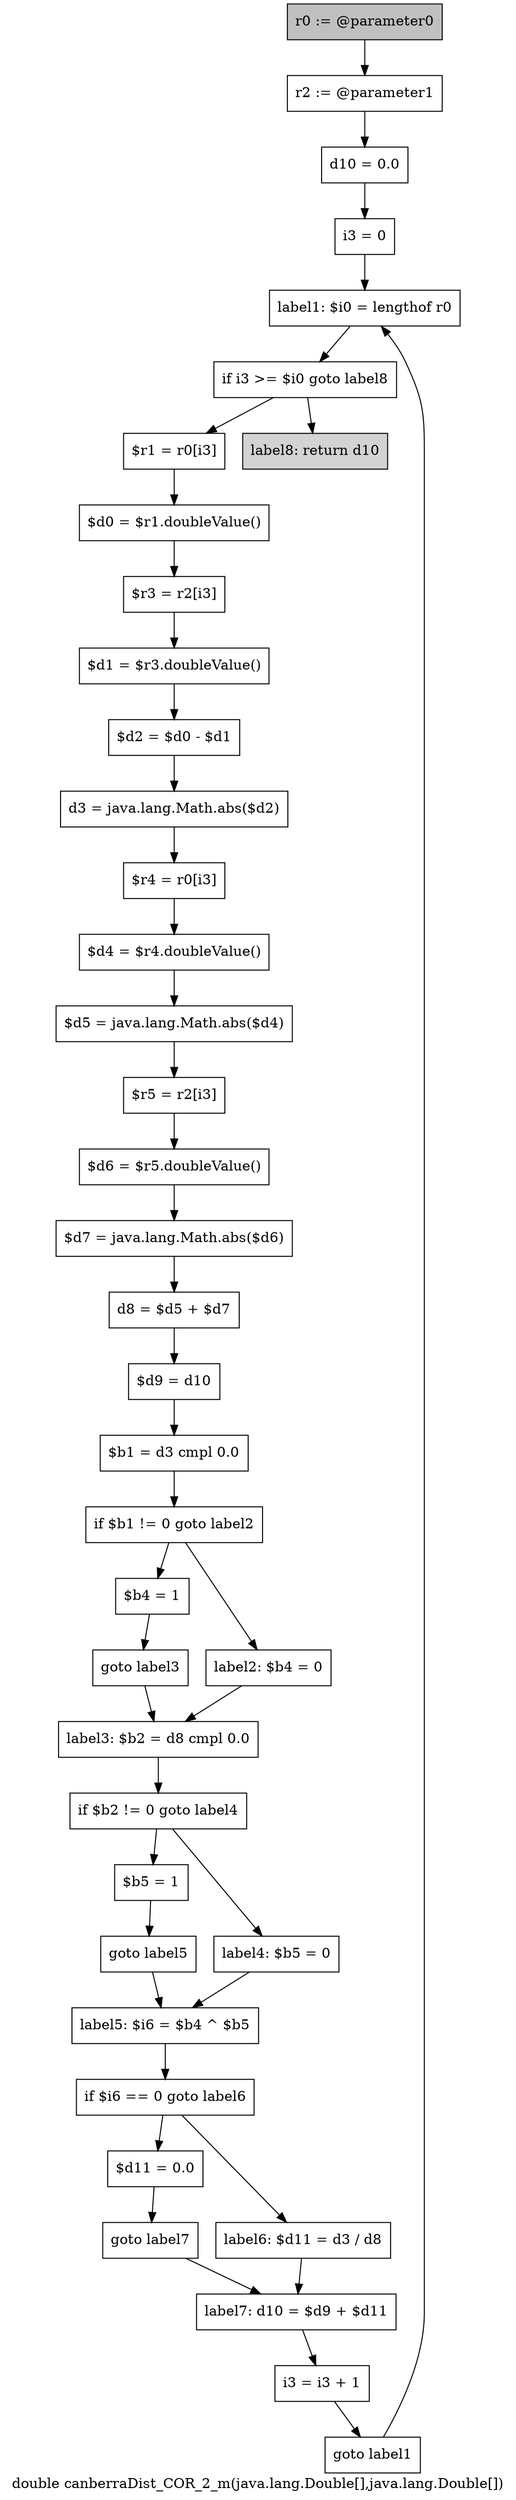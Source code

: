 digraph "double canberraDist_COR_2_m(java.lang.Double[],java.lang.Double[])" {
    label="double canberraDist_COR_2_m(java.lang.Double[],java.lang.Double[])";
    node [shape=box];
    "0" [style=filled,fillcolor=gray,label="r0 := @parameter0",];
    "1" [label="r2 := @parameter1",];
    "0"->"1";
    "2" [label="d10 = 0.0",];
    "1"->"2";
    "3" [label="i3 = 0",];
    "2"->"3";
    "4" [label="label1: $i0 = lengthof r0",];
    "3"->"4";
    "5" [label="if i3 >= $i0 goto label8",];
    "4"->"5";
    "6" [label="$r1 = r0[i3]",];
    "5"->"6";
    "38" [style=filled,fillcolor=lightgray,label="label8: return d10",];
    "5"->"38";
    "7" [label="$d0 = $r1.doubleValue()",];
    "6"->"7";
    "8" [label="$r3 = r2[i3]",];
    "7"->"8";
    "9" [label="$d1 = $r3.doubleValue()",];
    "8"->"9";
    "10" [label="$d2 = $d0 - $d1",];
    "9"->"10";
    "11" [label="d3 = java.lang.Math.abs($d2)",];
    "10"->"11";
    "12" [label="$r4 = r0[i3]",];
    "11"->"12";
    "13" [label="$d4 = $r4.doubleValue()",];
    "12"->"13";
    "14" [label="$d5 = java.lang.Math.abs($d4)",];
    "13"->"14";
    "15" [label="$r5 = r2[i3]",];
    "14"->"15";
    "16" [label="$d6 = $r5.doubleValue()",];
    "15"->"16";
    "17" [label="$d7 = java.lang.Math.abs($d6)",];
    "16"->"17";
    "18" [label="d8 = $d5 + $d7",];
    "17"->"18";
    "19" [label="$d9 = d10",];
    "18"->"19";
    "20" [label="$b1 = d3 cmpl 0.0",];
    "19"->"20";
    "21" [label="if $b1 != 0 goto label2",];
    "20"->"21";
    "22" [label="$b4 = 1",];
    "21"->"22";
    "24" [label="label2: $b4 = 0",];
    "21"->"24";
    "23" [label="goto label3",];
    "22"->"23";
    "25" [label="label3: $b2 = d8 cmpl 0.0",];
    "23"->"25";
    "24"->"25";
    "26" [label="if $b2 != 0 goto label4",];
    "25"->"26";
    "27" [label="$b5 = 1",];
    "26"->"27";
    "29" [label="label4: $b5 = 0",];
    "26"->"29";
    "28" [label="goto label5",];
    "27"->"28";
    "30" [label="label5: $i6 = $b4 ^ $b5",];
    "28"->"30";
    "29"->"30";
    "31" [label="if $i6 == 0 goto label6",];
    "30"->"31";
    "32" [label="$d11 = 0.0",];
    "31"->"32";
    "34" [label="label6: $d11 = d3 / d8",];
    "31"->"34";
    "33" [label="goto label7",];
    "32"->"33";
    "35" [label="label7: d10 = $d9 + $d11",];
    "33"->"35";
    "34"->"35";
    "36" [label="i3 = i3 + 1",];
    "35"->"36";
    "37" [label="goto label1",];
    "36"->"37";
    "37"->"4";
}
